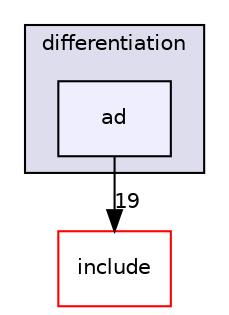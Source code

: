 digraph "source/differentiation/ad" {
  compound=true
  node [ fontsize="10", fontname="Helvetica"];
  edge [ labelfontsize="10", labelfontname="Helvetica"];
  subgraph clusterdir_7619c04fbd8f49fec3baf3cd125d542b {
    graph [ bgcolor="#ddddee", pencolor="black", label="differentiation" fontname="Helvetica", fontsize="10", URL="dir_7619c04fbd8f49fec3baf3cd125d542b.html"]
  dir_d938ba88bd90342f0aa4ea1da08d0836 [shape=box, label="ad", style="filled", fillcolor="#eeeeff", pencolor="black", URL="dir_d938ba88bd90342f0aa4ea1da08d0836.html"];
  }
  dir_d44c64559bbebec7f509842c48db8b23 [shape=box label="include" fillcolor="white" style="filled" color="red" URL="dir_d44c64559bbebec7f509842c48db8b23.html"];
  dir_d938ba88bd90342f0aa4ea1da08d0836->dir_d44c64559bbebec7f509842c48db8b23 [headlabel="19", labeldistance=1.5 headhref="dir_000042_000004.html"];
}
